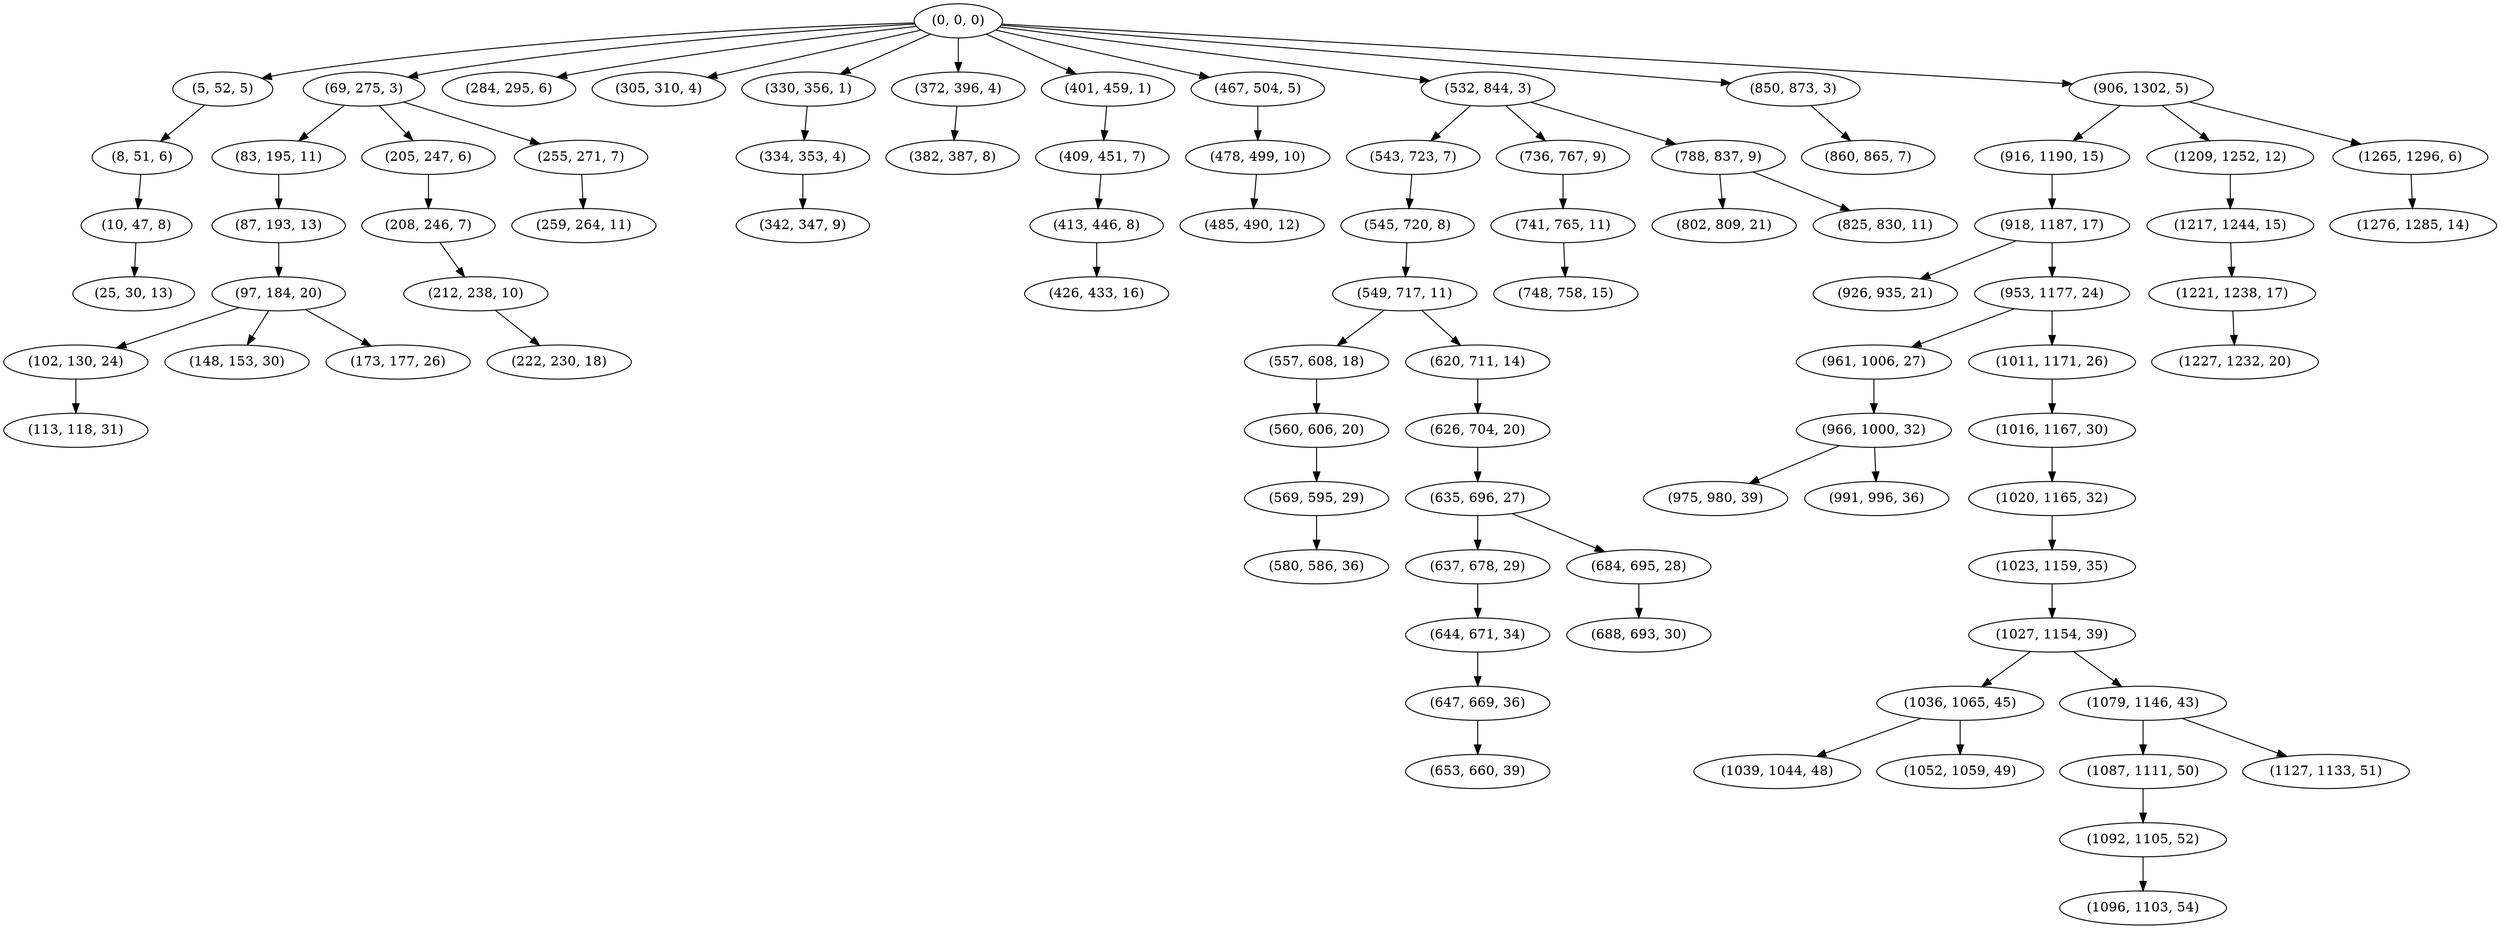 digraph tree {
    "(0, 0, 0)";
    "(5, 52, 5)";
    "(8, 51, 6)";
    "(10, 47, 8)";
    "(25, 30, 13)";
    "(69, 275, 3)";
    "(83, 195, 11)";
    "(87, 193, 13)";
    "(97, 184, 20)";
    "(102, 130, 24)";
    "(113, 118, 31)";
    "(148, 153, 30)";
    "(173, 177, 26)";
    "(205, 247, 6)";
    "(208, 246, 7)";
    "(212, 238, 10)";
    "(222, 230, 18)";
    "(255, 271, 7)";
    "(259, 264, 11)";
    "(284, 295, 6)";
    "(305, 310, 4)";
    "(330, 356, 1)";
    "(334, 353, 4)";
    "(342, 347, 9)";
    "(372, 396, 4)";
    "(382, 387, 8)";
    "(401, 459, 1)";
    "(409, 451, 7)";
    "(413, 446, 8)";
    "(426, 433, 16)";
    "(467, 504, 5)";
    "(478, 499, 10)";
    "(485, 490, 12)";
    "(532, 844, 3)";
    "(543, 723, 7)";
    "(545, 720, 8)";
    "(549, 717, 11)";
    "(557, 608, 18)";
    "(560, 606, 20)";
    "(569, 595, 29)";
    "(580, 586, 36)";
    "(620, 711, 14)";
    "(626, 704, 20)";
    "(635, 696, 27)";
    "(637, 678, 29)";
    "(644, 671, 34)";
    "(647, 669, 36)";
    "(653, 660, 39)";
    "(684, 695, 28)";
    "(688, 693, 30)";
    "(736, 767, 9)";
    "(741, 765, 11)";
    "(748, 758, 15)";
    "(788, 837, 9)";
    "(802, 809, 21)";
    "(825, 830, 11)";
    "(850, 873, 3)";
    "(860, 865, 7)";
    "(906, 1302, 5)";
    "(916, 1190, 15)";
    "(918, 1187, 17)";
    "(926, 935, 21)";
    "(953, 1177, 24)";
    "(961, 1006, 27)";
    "(966, 1000, 32)";
    "(975, 980, 39)";
    "(991, 996, 36)";
    "(1011, 1171, 26)";
    "(1016, 1167, 30)";
    "(1020, 1165, 32)";
    "(1023, 1159, 35)";
    "(1027, 1154, 39)";
    "(1036, 1065, 45)";
    "(1039, 1044, 48)";
    "(1052, 1059, 49)";
    "(1079, 1146, 43)";
    "(1087, 1111, 50)";
    "(1092, 1105, 52)";
    "(1096, 1103, 54)";
    "(1127, 1133, 51)";
    "(1209, 1252, 12)";
    "(1217, 1244, 15)";
    "(1221, 1238, 17)";
    "(1227, 1232, 20)";
    "(1265, 1296, 6)";
    "(1276, 1285, 14)";
    "(0, 0, 0)" -> "(5, 52, 5)";
    "(0, 0, 0)" -> "(69, 275, 3)";
    "(0, 0, 0)" -> "(284, 295, 6)";
    "(0, 0, 0)" -> "(305, 310, 4)";
    "(0, 0, 0)" -> "(330, 356, 1)";
    "(0, 0, 0)" -> "(372, 396, 4)";
    "(0, 0, 0)" -> "(401, 459, 1)";
    "(0, 0, 0)" -> "(467, 504, 5)";
    "(0, 0, 0)" -> "(532, 844, 3)";
    "(0, 0, 0)" -> "(850, 873, 3)";
    "(0, 0, 0)" -> "(906, 1302, 5)";
    "(5, 52, 5)" -> "(8, 51, 6)";
    "(8, 51, 6)" -> "(10, 47, 8)";
    "(10, 47, 8)" -> "(25, 30, 13)";
    "(69, 275, 3)" -> "(83, 195, 11)";
    "(69, 275, 3)" -> "(205, 247, 6)";
    "(69, 275, 3)" -> "(255, 271, 7)";
    "(83, 195, 11)" -> "(87, 193, 13)";
    "(87, 193, 13)" -> "(97, 184, 20)";
    "(97, 184, 20)" -> "(102, 130, 24)";
    "(97, 184, 20)" -> "(148, 153, 30)";
    "(97, 184, 20)" -> "(173, 177, 26)";
    "(102, 130, 24)" -> "(113, 118, 31)";
    "(205, 247, 6)" -> "(208, 246, 7)";
    "(208, 246, 7)" -> "(212, 238, 10)";
    "(212, 238, 10)" -> "(222, 230, 18)";
    "(255, 271, 7)" -> "(259, 264, 11)";
    "(330, 356, 1)" -> "(334, 353, 4)";
    "(334, 353, 4)" -> "(342, 347, 9)";
    "(372, 396, 4)" -> "(382, 387, 8)";
    "(401, 459, 1)" -> "(409, 451, 7)";
    "(409, 451, 7)" -> "(413, 446, 8)";
    "(413, 446, 8)" -> "(426, 433, 16)";
    "(467, 504, 5)" -> "(478, 499, 10)";
    "(478, 499, 10)" -> "(485, 490, 12)";
    "(532, 844, 3)" -> "(543, 723, 7)";
    "(532, 844, 3)" -> "(736, 767, 9)";
    "(532, 844, 3)" -> "(788, 837, 9)";
    "(543, 723, 7)" -> "(545, 720, 8)";
    "(545, 720, 8)" -> "(549, 717, 11)";
    "(549, 717, 11)" -> "(557, 608, 18)";
    "(549, 717, 11)" -> "(620, 711, 14)";
    "(557, 608, 18)" -> "(560, 606, 20)";
    "(560, 606, 20)" -> "(569, 595, 29)";
    "(569, 595, 29)" -> "(580, 586, 36)";
    "(620, 711, 14)" -> "(626, 704, 20)";
    "(626, 704, 20)" -> "(635, 696, 27)";
    "(635, 696, 27)" -> "(637, 678, 29)";
    "(635, 696, 27)" -> "(684, 695, 28)";
    "(637, 678, 29)" -> "(644, 671, 34)";
    "(644, 671, 34)" -> "(647, 669, 36)";
    "(647, 669, 36)" -> "(653, 660, 39)";
    "(684, 695, 28)" -> "(688, 693, 30)";
    "(736, 767, 9)" -> "(741, 765, 11)";
    "(741, 765, 11)" -> "(748, 758, 15)";
    "(788, 837, 9)" -> "(802, 809, 21)";
    "(788, 837, 9)" -> "(825, 830, 11)";
    "(850, 873, 3)" -> "(860, 865, 7)";
    "(906, 1302, 5)" -> "(916, 1190, 15)";
    "(906, 1302, 5)" -> "(1209, 1252, 12)";
    "(906, 1302, 5)" -> "(1265, 1296, 6)";
    "(916, 1190, 15)" -> "(918, 1187, 17)";
    "(918, 1187, 17)" -> "(926, 935, 21)";
    "(918, 1187, 17)" -> "(953, 1177, 24)";
    "(953, 1177, 24)" -> "(961, 1006, 27)";
    "(953, 1177, 24)" -> "(1011, 1171, 26)";
    "(961, 1006, 27)" -> "(966, 1000, 32)";
    "(966, 1000, 32)" -> "(975, 980, 39)";
    "(966, 1000, 32)" -> "(991, 996, 36)";
    "(1011, 1171, 26)" -> "(1016, 1167, 30)";
    "(1016, 1167, 30)" -> "(1020, 1165, 32)";
    "(1020, 1165, 32)" -> "(1023, 1159, 35)";
    "(1023, 1159, 35)" -> "(1027, 1154, 39)";
    "(1027, 1154, 39)" -> "(1036, 1065, 45)";
    "(1027, 1154, 39)" -> "(1079, 1146, 43)";
    "(1036, 1065, 45)" -> "(1039, 1044, 48)";
    "(1036, 1065, 45)" -> "(1052, 1059, 49)";
    "(1079, 1146, 43)" -> "(1087, 1111, 50)";
    "(1079, 1146, 43)" -> "(1127, 1133, 51)";
    "(1087, 1111, 50)" -> "(1092, 1105, 52)";
    "(1092, 1105, 52)" -> "(1096, 1103, 54)";
    "(1209, 1252, 12)" -> "(1217, 1244, 15)";
    "(1217, 1244, 15)" -> "(1221, 1238, 17)";
    "(1221, 1238, 17)" -> "(1227, 1232, 20)";
    "(1265, 1296, 6)" -> "(1276, 1285, 14)";
}
